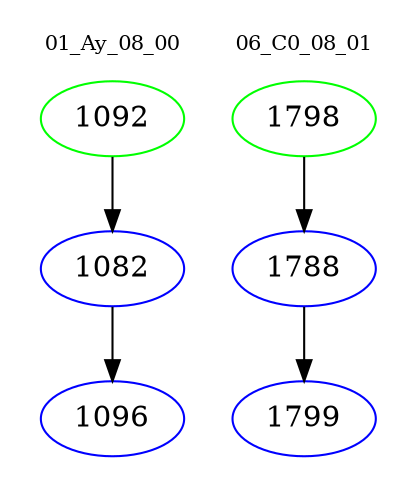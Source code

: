 digraph{
subgraph cluster_0 {
color = white
label = "01_Ay_08_00";
fontsize=10;
T0_1092 [label="1092", color="green"]
T0_1092 -> T0_1082 [color="black"]
T0_1082 [label="1082", color="blue"]
T0_1082 -> T0_1096 [color="black"]
T0_1096 [label="1096", color="blue"]
}
subgraph cluster_1 {
color = white
label = "06_C0_08_01";
fontsize=10;
T1_1798 [label="1798", color="green"]
T1_1798 -> T1_1788 [color="black"]
T1_1788 [label="1788", color="blue"]
T1_1788 -> T1_1799 [color="black"]
T1_1799 [label="1799", color="blue"]
}
}
